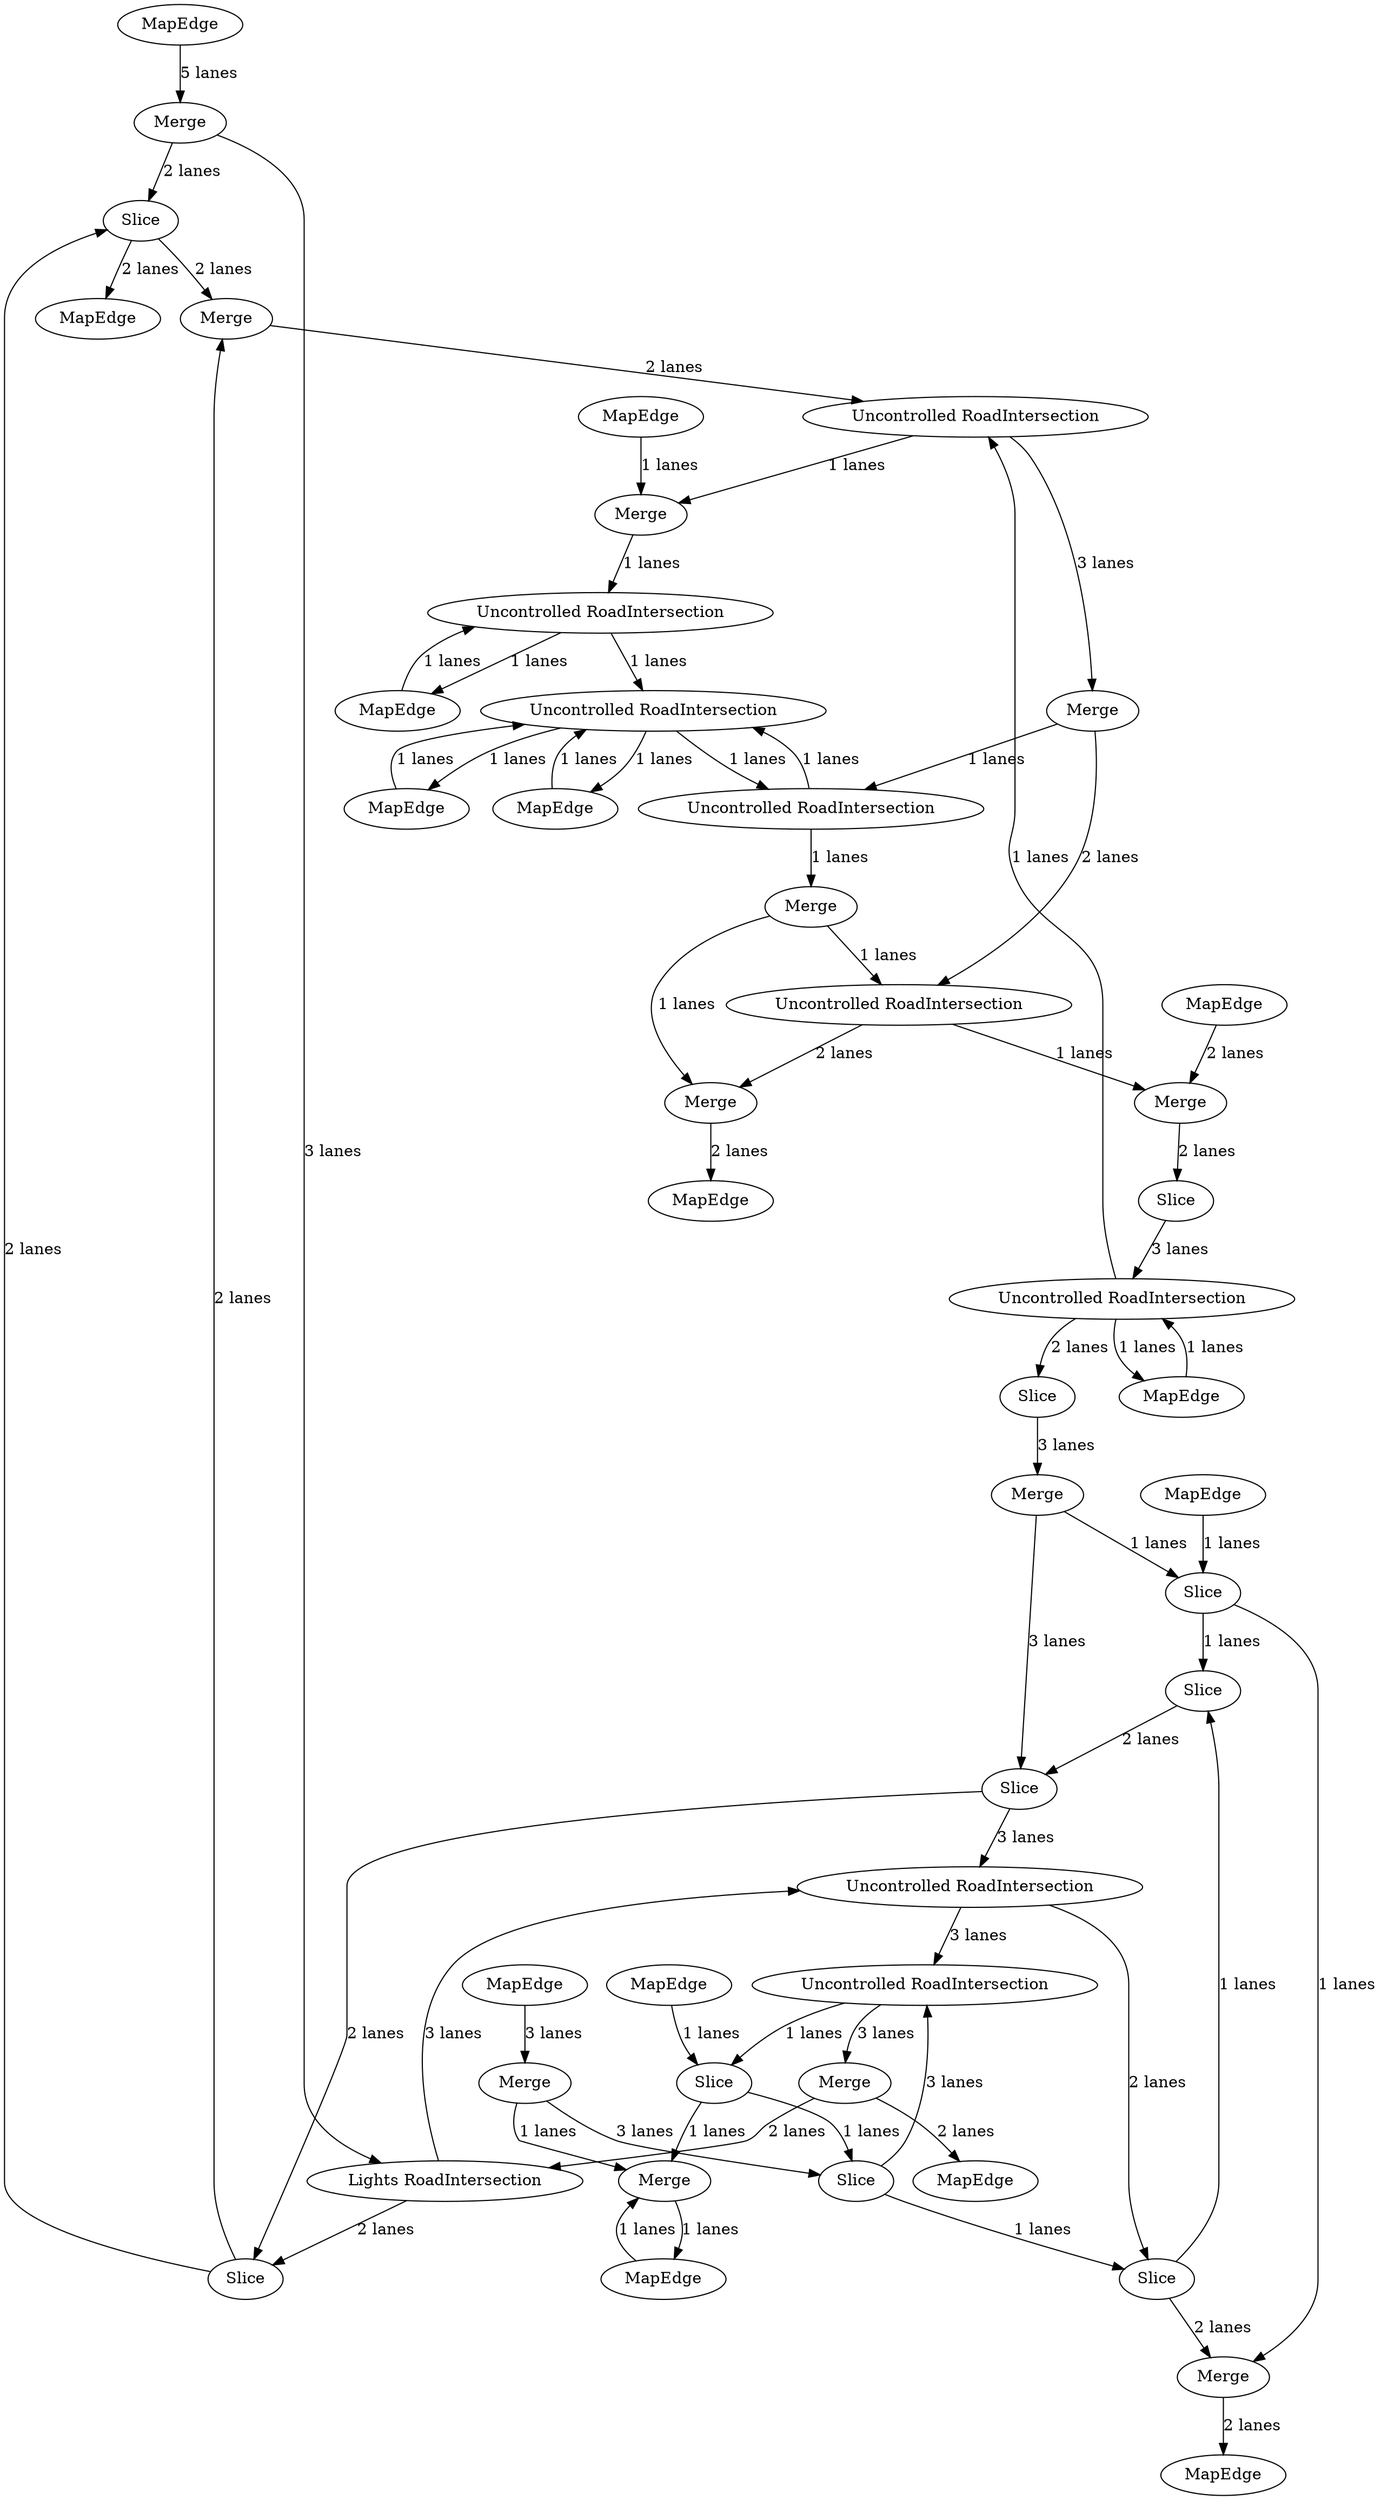 digraph {
    0 [ label = "Merge" ]
    1 [ label = "Merge" ]
    2 [ label = "Merge" ]
    3 [ label = "Uncontrolled RoadIntersection" ]
    4 [ label = "MapEdge" ]
    5 [ label = "Merge" ]
    6 [ label = "Uncontrolled RoadIntersection" ]
    7 [ label = "MapEdge" ]
    8 [ label = "MapEdge" ]
    9 [ label = "Slice" ]
    10 [ label = "Slice" ]
    11 [ label = "Uncontrolled RoadIntersection" ]
    12 [ label = "Merge" ]
    13 [ label = "Slice" ]
    14 [ label = "Merge" ]
    15 [ label = "Uncontrolled RoadIntersection" ]
    16 [ label = "Merge" ]
    17 [ label = "Merge" ]
    18 [ label = "Merge" ]
    19 [ label = "MapEdge" ]
    20 [ label = "Lights RoadIntersection" ]
    21 [ label = "Uncontrolled RoadIntersection" ]
    22 [ label = "Merge" ]
    23 [ label = "MapEdge" ]
    24 [ label = "Slice" ]
    25 [ label = "Uncontrolled RoadIntersection" ]
    26 [ label = "MapEdge" ]
    27 [ label = "Merge" ]
    28 [ label = "MapEdge" ]
    29 [ label = "Slice" ]
    30 [ label = "Slice" ]
    31 [ label = "Uncontrolled RoadIntersection" ]
    32 [ label = "Uncontrolled RoadIntersection" ]
    33 [ label = "MapEdge" ]
    34 [ label = "MapEdge" ]
    35 [ label = "Merge" ]
    36 [ label = "MapEdge" ]
    37 [ label = "MapEdge" ]
    38 [ label = "MapEdge" ]
    39 [ label = "Slice" ]
    40 [ label = "MapEdge" ]
    41 [ label = "MapEdge" ]
    42 [ label = "MapEdge" ]
    43 [ label = "Slice" ]
    44 [ label = "Slice" ]
    45 [ label = "Slice" ]
    0 -> 9 [ label = "2 lanes" ]
    9 -> 1 [ label = "2 lanes" ]
    2 -> 3 [ label = "1 lanes" ]
    4 -> 5 [ label = "1 lanes" ]
    6 -> 7 [ label = "1 lanes" ]
    7 -> 6 [ label = "1 lanes" ]
    9 -> 8 [ label = "2 lanes" ]
    24 -> 9 [ label = "2 lanes" ]
    29 -> 24 [ label = "2 lanes" ]
    10 -> 29 [ label = "2 lanes" ]
    13 -> 10 [ label = "1 lanes" ]
    5 -> 6 [ label = "1 lanes" ]
    6 -> 11 [ label = "1 lanes" ]
    12 -> 13 [ label = "1 lanes" ]
    13 -> 14 [ label = "1 lanes" ]
    15 -> 43 [ label = "2 lanes" ]
    16 -> 17 [ label = "1 lanes" ]
    18 -> 3 [ label = "2 lanes" ]
    17 -> 19 [ label = "1 lanes" ]
    19 -> 17 [ label = "1 lanes" ]
    20 -> 15 [ label = "3 lanes" ]
    21 -> 22 [ label = "3 lanes" ]
    22 -> 23 [ label = "2 lanes" ]
    15 -> 21 [ label = "3 lanes" ]
    22 -> 20 [ label = "2 lanes" ]
    20 -> 24 [ label = "2 lanes" ]
    24 -> 1 [ label = "2 lanes" ]
    21 -> 45 [ label = "1 lanes" ]
    45 -> 17 [ label = "1 lanes" ]
    18 -> 25 [ label = "1 lanes" ]
    25 -> 11 [ label = "1 lanes" ]
    11 -> 25 [ label = "1 lanes" ]
    11 -> 26 [ label = "1 lanes" ]
    26 -> 11 [ label = "1 lanes" ]
    2 -> 27 [ label = "1 lanes" ]
    28 -> 16 [ label = "3 lanes" ]
    16 -> 44 [ label = "3 lanes" ]
    44 -> 21 [ label = "3 lanes" ]
    12 -> 29 [ label = "3 lanes" ]
    29 -> 15 [ label = "3 lanes" ]
    30 -> 12 [ label = "3 lanes" ]
    31 -> 32 [ label = "1 lanes" ]
    33 -> 31 [ label = "1 lanes" ]
    31 -> 33 [ label = "1 lanes" ]
    34 -> 35 [ label = "2 lanes" ]
    1 -> 32 [ label = "2 lanes" ]
    32 -> 5 [ label = "1 lanes" ]
    11 -> 36 [ label = "1 lanes" ]
    36 -> 11 [ label = "1 lanes" ]
    43 -> 14 [ label = "2 lanes" ]
    14 -> 37 [ label = "2 lanes" ]
    0 -> 20 [ label = "3 lanes" ]
    27 -> 38 [ label = "2 lanes" ]
    32 -> 18 [ label = "3 lanes" ]
    39 -> 31 [ label = "3 lanes" ]
    3 -> 35 [ label = "1 lanes" ]
    35 -> 39 [ label = "2 lanes" ]
    3 -> 27 [ label = "2 lanes" ]
    40 -> 13 [ label = "1 lanes" ]
    41 -> 0 [ label = "5 lanes" ]
    43 -> 10 [ label = "1 lanes" ]
    44 -> 43 [ label = "1 lanes" ]
    45 -> 44 [ label = "1 lanes" ]
    42 -> 45 [ label = "1 lanes" ]
    25 -> 2 [ label = "1 lanes" ]
    31 -> 30 [ label = "2 lanes" ]
}
